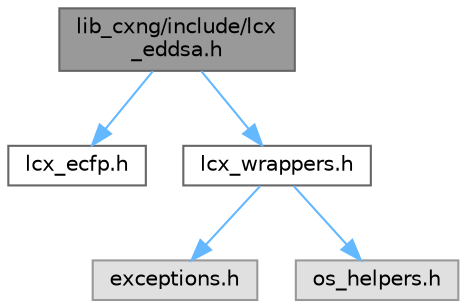 digraph "lib_cxng/include/lcx_eddsa.h"
{
 // LATEX_PDF_SIZE
  bgcolor="transparent";
  edge [fontname=Helvetica,fontsize=10,labelfontname=Helvetica,labelfontsize=10];
  node [fontname=Helvetica,fontsize=10,shape=box,height=0.2,width=0.4];
  Node1 [label="lib_cxng/include/lcx\l_eddsa.h",height=0.2,width=0.4,color="gray40", fillcolor="grey60", style="filled", fontcolor="black",tooltip="EDDSA (Edwards Curve Digital Signature Algorithm)"];
  Node1 -> Node2 [color="steelblue1",style="solid"];
  Node2 [label="lcx_ecfp.h",height=0.2,width=0.4,color="grey40", fillcolor="white", style="filled",URL="$lcx__ecfp_8h.html",tooltip="Key pair generation based on elliptic curves."];
  Node1 -> Node3 [color="steelblue1",style="solid"];
  Node3 [label="lcx_wrappers.h",height=0.2,width=0.4,color="grey40", fillcolor="white", style="filled",URL="$lcx__wrappers_8h.html",tooltip=" "];
  Node3 -> Node4 [color="steelblue1",style="solid"];
  Node4 [label="exceptions.h",height=0.2,width=0.4,color="grey60", fillcolor="#E0E0E0", style="filled",tooltip=" "];
  Node3 -> Node5 [color="steelblue1",style="solid"];
  Node5 [label="os_helpers.h",height=0.2,width=0.4,color="grey60", fillcolor="#E0E0E0", style="filled",tooltip=" "];
}
